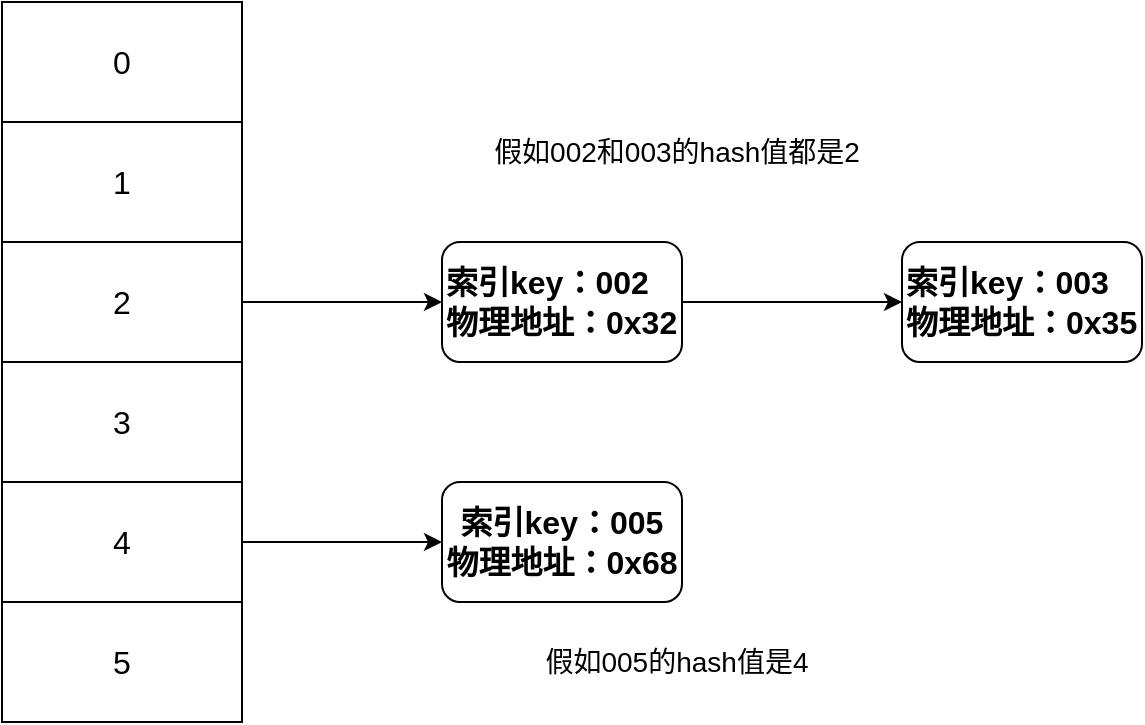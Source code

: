 <mxfile version="28.1.0">
  <diagram name="第 1 页" id="BM_2q7x5z9G6kzhM3dPp">
    <mxGraphModel dx="994" dy="561" grid="1" gridSize="10" guides="1" tooltips="1" connect="1" arrows="1" fold="1" page="1" pageScale="1" pageWidth="1169" pageHeight="827" math="0" shadow="0">
      <root>
        <mxCell id="0" />
        <mxCell id="1" parent="0" />
        <mxCell id="7dKtG9tMF7ud2aemnBJJ-15" style="edgeStyle=orthogonalEdgeStyle;rounded=0;orthogonalLoop=1;jettySize=auto;html=1;exitX=1;exitY=0.5;exitDx=0;exitDy=0;" edge="1" parent="1" source="7dKtG9tMF7ud2aemnBJJ-1" target="7dKtG9tMF7ud2aemnBJJ-11">
          <mxGeometry relative="1" as="geometry" />
        </mxCell>
        <mxCell id="7dKtG9tMF7ud2aemnBJJ-1" value="索引key：002&lt;div&gt;物理地址：0x32&lt;/div&gt;" style="rounded=1;whiteSpace=wrap;html=1;fontStyle=1;fontSize=16;align=left;" vertex="1" parent="1">
          <mxGeometry x="410" y="170" width="120" height="60" as="geometry" />
        </mxCell>
        <mxCell id="7dKtG9tMF7ud2aemnBJJ-2" value="1" style="rounded=0;whiteSpace=wrap;html=1;fontSize=16;" vertex="1" parent="1">
          <mxGeometry x="190" y="110" width="120" height="60" as="geometry" />
        </mxCell>
        <mxCell id="7dKtG9tMF7ud2aemnBJJ-10" style="edgeStyle=orthogonalEdgeStyle;rounded=0;orthogonalLoop=1;jettySize=auto;html=1;exitX=1;exitY=0.5;exitDx=0;exitDy=0;" edge="1" parent="1" source="7dKtG9tMF7ud2aemnBJJ-5" target="7dKtG9tMF7ud2aemnBJJ-1">
          <mxGeometry relative="1" as="geometry" />
        </mxCell>
        <mxCell id="7dKtG9tMF7ud2aemnBJJ-5" value="2" style="rounded=0;whiteSpace=wrap;html=1;fontSize=16;" vertex="1" parent="1">
          <mxGeometry x="190" y="170" width="120" height="60" as="geometry" />
        </mxCell>
        <mxCell id="7dKtG9tMF7ud2aemnBJJ-6" value="3" style="rounded=0;whiteSpace=wrap;html=1;fontSize=16;" vertex="1" parent="1">
          <mxGeometry x="190" y="230" width="120" height="60" as="geometry" />
        </mxCell>
        <mxCell id="7dKtG9tMF7ud2aemnBJJ-14" style="edgeStyle=orthogonalEdgeStyle;rounded=0;orthogonalLoop=1;jettySize=auto;html=1;exitX=1;exitY=0.5;exitDx=0;exitDy=0;" edge="1" parent="1" source="7dKtG9tMF7ud2aemnBJJ-7" target="7dKtG9tMF7ud2aemnBJJ-13">
          <mxGeometry relative="1" as="geometry" />
        </mxCell>
        <mxCell id="7dKtG9tMF7ud2aemnBJJ-7" value="4" style="rounded=0;whiteSpace=wrap;html=1;fontSize=16;" vertex="1" parent="1">
          <mxGeometry x="190" y="290" width="120" height="60" as="geometry" />
        </mxCell>
        <mxCell id="7dKtG9tMF7ud2aemnBJJ-8" value="5" style="rounded=0;whiteSpace=wrap;html=1;fontSize=16;" vertex="1" parent="1">
          <mxGeometry x="190" y="350" width="120" height="60" as="geometry" />
        </mxCell>
        <mxCell id="7dKtG9tMF7ud2aemnBJJ-11" value="索引key：003&lt;div&gt;物理地址：0x35&lt;/div&gt;" style="rounded=1;whiteSpace=wrap;html=1;fontStyle=1;fontSize=16;align=left;" vertex="1" parent="1">
          <mxGeometry x="640" y="170" width="120" height="60" as="geometry" />
        </mxCell>
        <mxCell id="7dKtG9tMF7ud2aemnBJJ-12" value="0" style="rounded=0;whiteSpace=wrap;html=1;fontSize=16;" vertex="1" parent="1">
          <mxGeometry x="190" y="50" width="120" height="60" as="geometry" />
        </mxCell>
        <mxCell id="7dKtG9tMF7ud2aemnBJJ-13" value="&lt;div&gt;&lt;span style=&quot;text-align: left;&quot;&gt;索引key：005&lt;/span&gt;&lt;div style=&quot;text-align: left;&quot;&gt;物理地址：0x68&lt;/div&gt;&lt;/div&gt;" style="rounded=1;whiteSpace=wrap;html=1;fontStyle=1;fontSize=16;" vertex="1" parent="1">
          <mxGeometry x="410" y="290" width="120" height="60" as="geometry" />
        </mxCell>
        <mxCell id="7dKtG9tMF7ud2aemnBJJ-16" value="&lt;font style=&quot;font-size: 14px;&quot;&gt;假如002和003的hash值都是2&lt;/font&gt;" style="text;html=1;align=center;verticalAlign=middle;whiteSpace=wrap;rounded=0;" vertex="1" parent="1">
          <mxGeometry x="410" y="110" width="235" height="30" as="geometry" />
        </mxCell>
        <mxCell id="7dKtG9tMF7ud2aemnBJJ-17" value="&lt;font style=&quot;font-size: 14px;&quot;&gt;假如005的hash值是4&lt;/font&gt;" style="text;html=1;align=center;verticalAlign=middle;whiteSpace=wrap;rounded=0;" vertex="1" parent="1">
          <mxGeometry x="410" y="365" width="235" height="30" as="geometry" />
        </mxCell>
      </root>
    </mxGraphModel>
  </diagram>
</mxfile>
